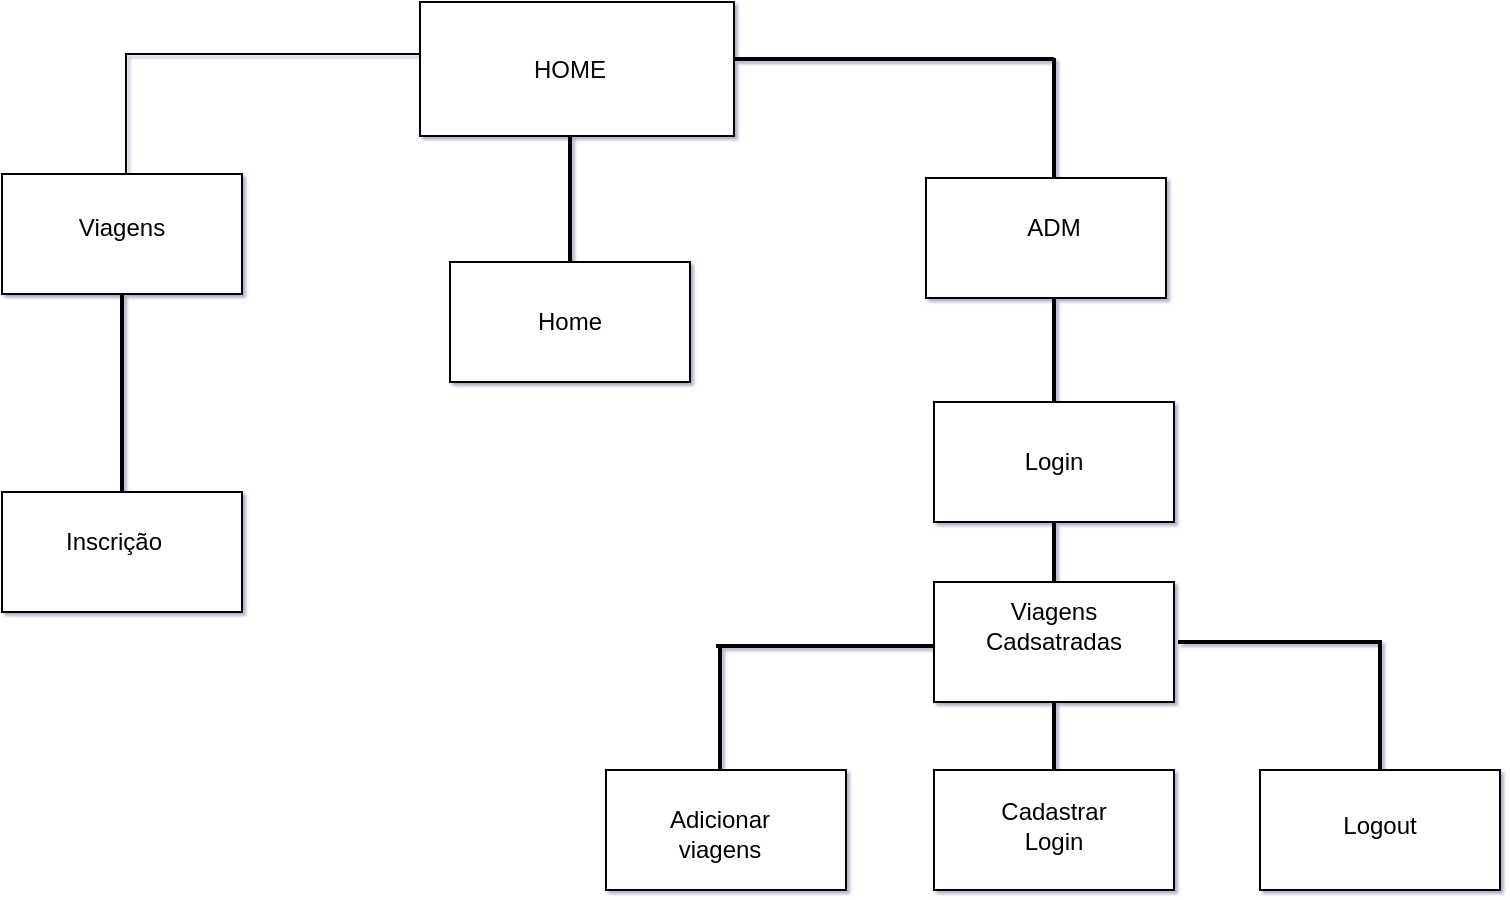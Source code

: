 <mxfile version="14.2.4" type="device"><diagram id="kSnMdY4s6zdxLIm5xGz7" name="Page-1"><mxGraphModel dx="868" dy="450" grid="0" gridSize="11" guides="1" tooltips="1" connect="1" arrows="1" fold="1" page="1" pageScale="1" pageWidth="827" pageHeight="1169" math="0" shadow="1"><root><mxCell id="0"/><mxCell id="1" parent="0"/><mxCell id="ZY6KvunzyixhCNHTwYHB-1" value="" style="rounded=0;whiteSpace=wrap;html=1;" vertex="1" parent="1"><mxGeometry x="275" y="210" width="157" height="67" as="geometry"/></mxCell><mxCell id="ZY6KvunzyixhCNHTwYHB-2" value="&lt;font style=&quot;vertical-align: inherit&quot;&gt;&lt;font style=&quot;vertical-align: inherit&quot;&gt;HOME&lt;/font&gt;&lt;/font&gt;" style="text;html=1;strokeColor=none;fillColor=none;align=center;verticalAlign=middle;whiteSpace=wrap;rounded=0;" vertex="1" parent="1"><mxGeometry x="330" y="233.5" width="40" height="20" as="geometry"/></mxCell><mxCell id="ZY6KvunzyixhCNHTwYHB-12" value="" style="shape=partialRectangle;whiteSpace=wrap;html=1;bottom=0;right=0;fillColor=none;" vertex="1" parent="1"><mxGeometry x="128" y="236" width="147" height="60" as="geometry"/></mxCell><mxCell id="ZY6KvunzyixhCNHTwYHB-20" value="" style="line;strokeWidth=2;html=1;" vertex="1" parent="1"><mxGeometry x="432" y="233.5" width="160" height="10" as="geometry"/></mxCell><mxCell id="ZY6KvunzyixhCNHTwYHB-21" value="" style="line;strokeWidth=2;direction=south;html=1;" vertex="1" parent="1"><mxGeometry x="474" y="238" width="236" height="60" as="geometry"/></mxCell><mxCell id="ZY6KvunzyixhCNHTwYHB-23" value="" style="rounded=0;whiteSpace=wrap;html=1;" vertex="1" parent="1"><mxGeometry x="66" y="296" width="120" height="60" as="geometry"/></mxCell><mxCell id="ZY6KvunzyixhCNHTwYHB-24" value="" style="rounded=0;whiteSpace=wrap;html=1;" vertex="1" parent="1"><mxGeometry x="528" y="298" width="120" height="60" as="geometry"/></mxCell><mxCell id="ZY6KvunzyixhCNHTwYHB-25" value="Viagens" style="text;html=1;strokeColor=none;fillColor=none;align=center;verticalAlign=middle;whiteSpace=wrap;rounded=0;" vertex="1" parent="1"><mxGeometry x="106" y="313" width="40" height="20" as="geometry"/></mxCell><mxCell id="ZY6KvunzyixhCNHTwYHB-26" value="ADM" style="text;html=1;strokeColor=none;fillColor=none;align=center;verticalAlign=middle;whiteSpace=wrap;rounded=0;" vertex="1" parent="1"><mxGeometry x="572" y="313" width="40" height="20" as="geometry"/></mxCell><mxCell id="ZY6KvunzyixhCNHTwYHB-27" value="" style="line;strokeWidth=2;direction=south;html=1;" vertex="1" parent="1"><mxGeometry x="587" y="358" width="10" height="52" as="geometry"/></mxCell><mxCell id="ZY6KvunzyixhCNHTwYHB-28" value="" style="rounded=0;whiteSpace=wrap;html=1;" vertex="1" parent="1"><mxGeometry x="532" y="410" width="120" height="60" as="geometry"/></mxCell><mxCell id="ZY6KvunzyixhCNHTwYHB-31" value="" style="line;strokeWidth=2;direction=south;html=1;" vertex="1" parent="1"><mxGeometry x="587" y="470" width="10" height="30" as="geometry"/></mxCell><mxCell id="ZY6KvunzyixhCNHTwYHB-32" value="" style="rounded=0;whiteSpace=wrap;html=1;" vertex="1" parent="1"><mxGeometry x="532" y="500" width="120" height="60" as="geometry"/></mxCell><mxCell id="ZY6KvunzyixhCNHTwYHB-33" value="" style="line;strokeWidth=2;direction=south;html=1;" vertex="1" parent="1"><mxGeometry x="587" y="560" width="10" height="34" as="geometry"/></mxCell><mxCell id="ZY6KvunzyixhCNHTwYHB-34" value="" style="rounded=0;whiteSpace=wrap;html=1;" vertex="1" parent="1"><mxGeometry x="532" y="594" width="120" height="60" as="geometry"/></mxCell><mxCell id="ZY6KvunzyixhCNHTwYHB-35" value="Login" style="text;html=1;strokeColor=none;fillColor=none;align=center;verticalAlign=middle;whiteSpace=wrap;rounded=0;" vertex="1" parent="1"><mxGeometry x="572" y="430" width="40" height="20" as="geometry"/></mxCell><mxCell id="ZY6KvunzyixhCNHTwYHB-36" value="Viagens&lt;br&gt;Cadsatradas" style="text;html=1;strokeColor=none;fillColor=none;align=center;verticalAlign=middle;whiteSpace=wrap;rounded=0;" vertex="1" parent="1"><mxGeometry x="572" y="512" width="40" height="20" as="geometry"/></mxCell><mxCell id="ZY6KvunzyixhCNHTwYHB-37" value="Cadastrar Login&lt;br&gt;" style="text;html=1;strokeColor=none;fillColor=none;align=center;verticalAlign=middle;whiteSpace=wrap;rounded=0;" vertex="1" parent="1"><mxGeometry x="572" y="612" width="40" height="20" as="geometry"/></mxCell><mxCell id="ZY6KvunzyixhCNHTwYHB-39" value="" style="line;strokeWidth=2;direction=west;html=1;" vertex="1" parent="1"><mxGeometry x="423" y="527" width="109" height="10" as="geometry"/></mxCell><mxCell id="ZY6KvunzyixhCNHTwYHB-40" value="" style="line;strokeWidth=2;direction=south;html=1;" vertex="1" parent="1"><mxGeometry x="420" y="532" width="10" height="63" as="geometry"/></mxCell><mxCell id="ZY6KvunzyixhCNHTwYHB-41" value="" style="line;strokeWidth=2;html=1;" vertex="1" parent="1"><mxGeometry x="654" y="525" width="102" height="10" as="geometry"/></mxCell><mxCell id="ZY6KvunzyixhCNHTwYHB-42" value="" style="line;strokeWidth=2;direction=south;html=1;" vertex="1" parent="1"><mxGeometry x="750" y="529" width="10" height="68" as="geometry"/></mxCell><mxCell id="ZY6KvunzyixhCNHTwYHB-46" value="" style="rounded=0;whiteSpace=wrap;html=1;" vertex="1" parent="1"><mxGeometry x="368" y="594" width="120" height="60" as="geometry"/></mxCell><mxCell id="ZY6KvunzyixhCNHTwYHB-47" value="" style="rounded=0;whiteSpace=wrap;html=1;" vertex="1" parent="1"><mxGeometry x="695" y="594" width="120" height="60" as="geometry"/></mxCell><mxCell id="ZY6KvunzyixhCNHTwYHB-49" value="Adicionar viagens" style="text;html=1;strokeColor=none;fillColor=none;align=center;verticalAlign=middle;whiteSpace=wrap;rounded=0;" vertex="1" parent="1"><mxGeometry x="405" y="616" width="40" height="20" as="geometry"/></mxCell><mxCell id="ZY6KvunzyixhCNHTwYHB-50" value="Logout" style="text;html=1;strokeColor=none;fillColor=none;align=center;verticalAlign=middle;whiteSpace=wrap;rounded=0;" vertex="1" parent="1"><mxGeometry x="735" y="612" width="40" height="20" as="geometry"/></mxCell><mxCell id="ZY6KvunzyixhCNHTwYHB-52" value="" style="line;strokeWidth=2;direction=south;html=1;" vertex="1" parent="1"><mxGeometry x="345" y="277" width="10" height="63" as="geometry"/></mxCell><mxCell id="ZY6KvunzyixhCNHTwYHB-53" value="" style="rounded=0;whiteSpace=wrap;html=1;" vertex="1" parent="1"><mxGeometry x="290" y="340" width="120" height="60" as="geometry"/></mxCell><mxCell id="ZY6KvunzyixhCNHTwYHB-54" value="" style="line;strokeWidth=2;direction=south;html=1;" vertex="1" parent="1"><mxGeometry x="121" y="356" width="10" height="99" as="geometry"/></mxCell><mxCell id="ZY6KvunzyixhCNHTwYHB-55" value="" style="rounded=0;whiteSpace=wrap;html=1;" vertex="1" parent="1"><mxGeometry x="66" y="455" width="120" height="60" as="geometry"/></mxCell><mxCell id="ZY6KvunzyixhCNHTwYHB-56" value="Home" style="text;html=1;strokeColor=none;fillColor=none;align=center;verticalAlign=middle;whiteSpace=wrap;rounded=0;" vertex="1" parent="1"><mxGeometry x="330" y="360" width="40" height="20" as="geometry"/></mxCell><mxCell id="ZY6KvunzyixhCNHTwYHB-57" value="Inscrição&lt;br&gt;" style="text;html=1;strokeColor=none;fillColor=none;align=center;verticalAlign=middle;whiteSpace=wrap;rounded=0;" vertex="1" parent="1"><mxGeometry x="102" y="470" width="40" height="20" as="geometry"/></mxCell></root></mxGraphModel></diagram></mxfile>